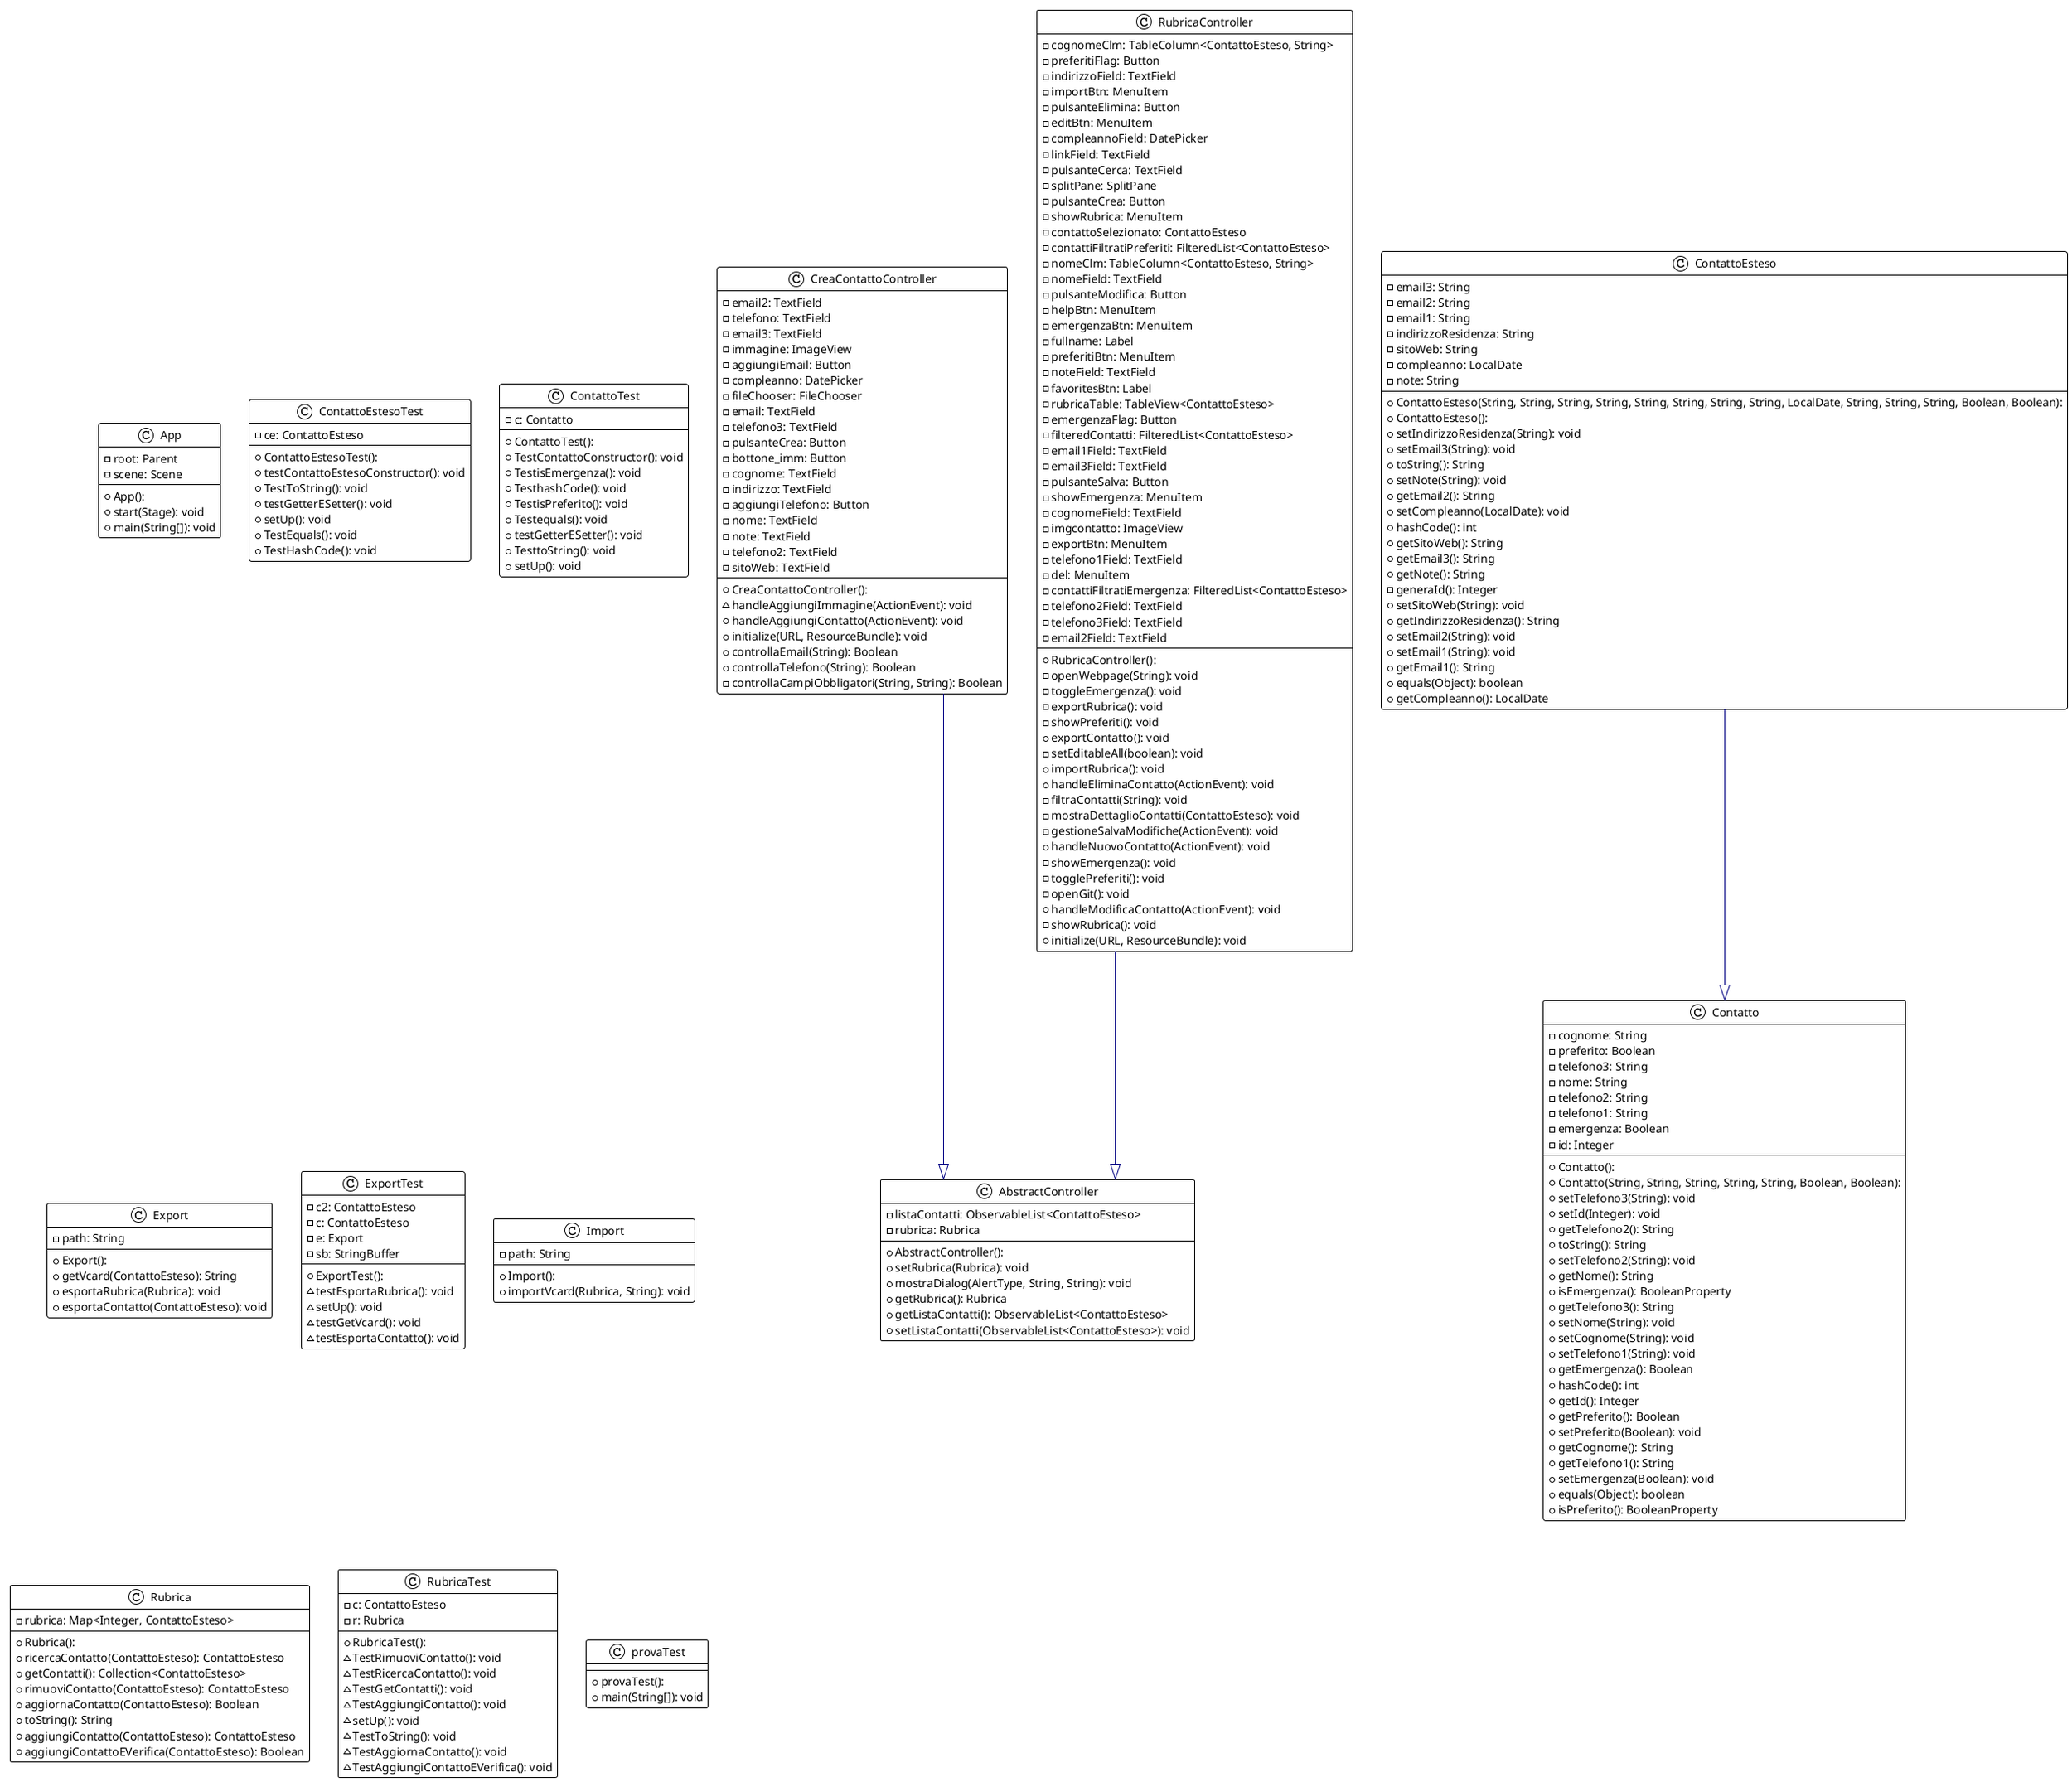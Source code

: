 @startuml

!theme plain
top to bottom direction
skinparam linetype ortho

class AbstractController {
  + AbstractController():
  - listaContatti: ObservableList<ContattoEsteso>
  - rubrica: Rubrica
  + setRubrica(Rubrica): void
  + mostraDialog(AlertType, String, String): void
  + getRubrica(): Rubrica
  + getListaContatti(): ObservableList<ContattoEsteso>
  + setListaContatti(ObservableList<ContattoEsteso>): void
}
class App {
  + App():
  - root: Parent
  - scene: Scene
  + start(Stage): void
  + main(String[]): void
}
class Contatto {
  + Contatto():
  + Contatto(String, String, String, String, String, Boolean, Boolean):
  - cognome: String
  - preferito: Boolean
  - telefono3: String
  - nome: String
  - telefono2: String
  - telefono1: String
  - emergenza: Boolean
  - id: Integer
  + setTelefono3(String): void
  + setId(Integer): void
  + getTelefono2(): String
  + toString(): String
  + setTelefono2(String): void
  + getNome(): String
  + isEmergenza(): BooleanProperty
  + getTelefono3(): String
  + setNome(String): void
  + setCognome(String): void
  + setTelefono1(String): void
  + getEmergenza(): Boolean
  + hashCode(): int
  + getId(): Integer
  + getPreferito(): Boolean
  + setPreferito(Boolean): void
  + getCognome(): String
  + getTelefono1(): String
  + setEmergenza(Boolean): void
  + equals(Object): boolean
  + isPreferito(): BooleanProperty
}
class ContattoEsteso {
  + ContattoEsteso(String, String, String, String, String, String, String, String, LocalDate, String, String, String, Boolean, Boolean):
  + ContattoEsteso():
  - email3: String
  - email2: String
  - email1: String
  - indirizzoResidenza: String
  - sitoWeb: String
  - compleanno: LocalDate
  - note: String
  + setIndirizzoResidenza(String): void
  + setEmail3(String): void
  + toString(): String
  + setNote(String): void
  + getEmail2(): String
  + setCompleanno(LocalDate): void
  + hashCode(): int
  + getSitoWeb(): String
  + getEmail3(): String
  + getNote(): String
  - generaId(): Integer
  + setSitoWeb(String): void
  + getIndirizzoResidenza(): String
  + setEmail2(String): void
  + setEmail1(String): void
  + getEmail1(): String
  + equals(Object): boolean
  + getCompleanno(): LocalDate
}
class ContattoEstesoTest {
  + ContattoEstesoTest():
  - ce: ContattoEsteso
  + testContattoEstesoConstructor(): void
  + TestToString(): void
  + testGetterESetter(): void
  + setUp(): void
  + TestEquals(): void
  + TestHashCode(): void
}
class ContattoTest {
  + ContattoTest():
  - c: Contatto
  + TestContattoConstructor(): void
  + TestisEmergenza(): void
  + TesthashCode(): void
  + TestisPreferito(): void
  + Testequals(): void
  + testGetterESetter(): void
  + TesttoString(): void
  + setUp(): void
}
class CreaContattoController {
  + CreaContattoController():
  - email2: TextField
  - telefono: TextField
  - email3: TextField
  - immagine: ImageView
  - aggiungiEmail: Button
  - compleanno: DatePicker
  - fileChooser: FileChooser
  - email: TextField
  - telefono3: TextField
  - pulsanteCrea: Button
  - bottone_imm: Button
  - cognome: TextField
  - indirizzo: TextField
  - aggiungiTelefono: Button
  - nome: TextField
  - note: TextField
  - telefono2: TextField
  - sitoWeb: TextField
  ~ handleAggiungiImmagine(ActionEvent): void
  + handleAggiungiContatto(ActionEvent): void
  + initialize(URL, ResourceBundle): void
  + controllaEmail(String): Boolean
  + controllaTelefono(String): Boolean
  - controllaCampiObbligatori(String, String): Boolean
}
class Export {
  + Export():
  - path: String
  + getVcard(ContattoEsteso): String
  + esportaRubrica(Rubrica): void
  + esportaContatto(ContattoEsteso): void
}
class ExportTest {
  + ExportTest():
  - c2: ContattoEsteso
  - c: ContattoEsteso
  - e: Export
  - sb: StringBuffer
  ~ testEsportaRubrica(): void
  ~ setUp(): void
  ~ testGetVcard(): void
  ~ testEsportaContatto(): void
}
class Import {
  + Import():
  - path: String
  + importVcard(Rubrica, String): void
}
class Rubrica {
  + Rubrica():
  - rubrica: Map<Integer, ContattoEsteso>
  + ricercaContatto(ContattoEsteso): ContattoEsteso
  + getContatti(): Collection<ContattoEsteso>
  + rimuoviContatto(ContattoEsteso): ContattoEsteso
  + aggiornaContatto(ContattoEsteso): Boolean
  + toString(): String
  + aggiungiContatto(ContattoEsteso): ContattoEsteso
  + aggiungiContattoEVerifica(ContattoEsteso): Boolean
}
class RubricaController {
  + RubricaController():
  - cognomeClm: TableColumn<ContattoEsteso, String>
  - preferitiFlag: Button
  - indirizzoField: TextField
  - importBtn: MenuItem
  - pulsanteElimina: Button
  - editBtn: MenuItem
  - compleannoField: DatePicker
  - linkField: TextField
  - pulsanteCerca: TextField
  - splitPane: SplitPane
  - pulsanteCrea: Button
  - showRubrica: MenuItem
  - contattoSelezionato: ContattoEsteso
  - contattiFiltratiPreferiti: FilteredList<ContattoEsteso>
  - nomeClm: TableColumn<ContattoEsteso, String>
  - nomeField: TextField
  - pulsanteModifica: Button
  - helpBtn: MenuItem
  - emergenzaBtn: MenuItem
  - fullname: Label
  - preferitiBtn: MenuItem
  - noteField: TextField
  - favoritesBtn: Label
  - rubricaTable: TableView<ContattoEsteso>
  - emergenzaFlag: Button
  - filteredContatti: FilteredList<ContattoEsteso>
  - email1Field: TextField
  - email3Field: TextField
  - pulsanteSalva: Button
  - showEmergenza: MenuItem
  - cognomeField: TextField
  - imgcontatto: ImageView
  - exportBtn: MenuItem
  - telefono1Field: TextField
  - del: MenuItem
  - contattiFiltratiEmergenza: FilteredList<ContattoEsteso>
  - telefono2Field: TextField
  - telefono3Field: TextField
  - email2Field: TextField
  - openWebpage(String): void
  - toggleEmergenza(): void
  - exportRubrica(): void
  - showPreferiti(): void
  + exportContatto(): void
  - setEditableAll(boolean): void
  + importRubrica(): void
  + handleEliminaContatto(ActionEvent): void
  - filtraContatti(String): void
  - mostraDettaglioContatti(ContattoEsteso): void
  - gestioneSalvaModifiche(ActionEvent): void
  + handleNuovoContatto(ActionEvent): void
  - showEmergenza(): void
  - togglePreferiti(): void
  - openGit(): void
  + handleModificaContatto(ActionEvent): void
  - showRubrica(): void
  + initialize(URL, ResourceBundle): void
}
class RubricaTest {
  + RubricaTest():
  - c: ContattoEsteso
  - r: Rubrica
  ~ TestRimuoviContatto(): void
  ~ TestRicercaContatto(): void
  ~ TestGetContatti(): void
  ~ TestAggiungiContatto(): void
  ~ setUp(): void
  ~ TestToString(): void
  ~ TestAggiornaContatto(): void
  ~ TestAggiungiContattoEVerifica(): void
}
class provaTest {
  + provaTest():
  + main(String[]): void
}

ContattoEsteso          -[#000082,plain]-^  Contatto
CreaContattoController  -[#000082,plain]-^  AbstractController
RubricaController       -[#000082,plain]-^  AbstractController
@enduml
